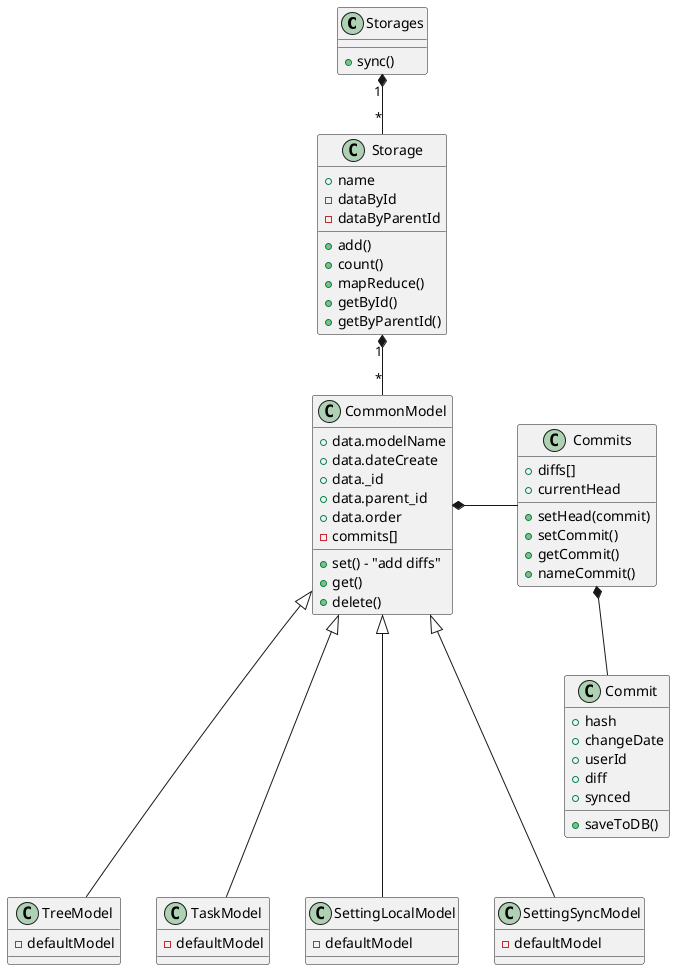 @startuml

class Storages {
  +sync()
}

class Storage {
  + name
  - dataById
  - dataByParentId
  +add()
  +count()
  +mapReduce()
  +getById()
  +getByParentId()
}

class CommonModel {
  +data.modelName
  +data.dateCreate
  +data._id
  +data.parent_id
  +data.order
  -commits[]
  +set() - "add diffs"
  +get()
  +delete()
}

class Commits {
  +diffs[]
  +currentHead
  +setHead(commit)
  +setCommit()
  +getCommit()
  +nameCommit()
}

class Commit {
  +hash
  +changeDate
  +userId
  +diff
  +synced

  +saveToDB()
}

Commits *-- Commit

class TreeModel {
  - defaultModel
}

class TaskModel {
  - defaultModel
}

class SettingLocalModel {
  - defaultModel
}

class SettingSyncModel {
  - defaultModel
}


Storages "1" *-- "*" Storage
Storage "1" *-- "*" CommonModel
CommonModel *- Commits

CommonModel <|--- TreeModel
CommonModel <|--- TaskModel
CommonModel <|--- SettingLocalModel
CommonModel <|--- SettingSyncModel

@enduml

